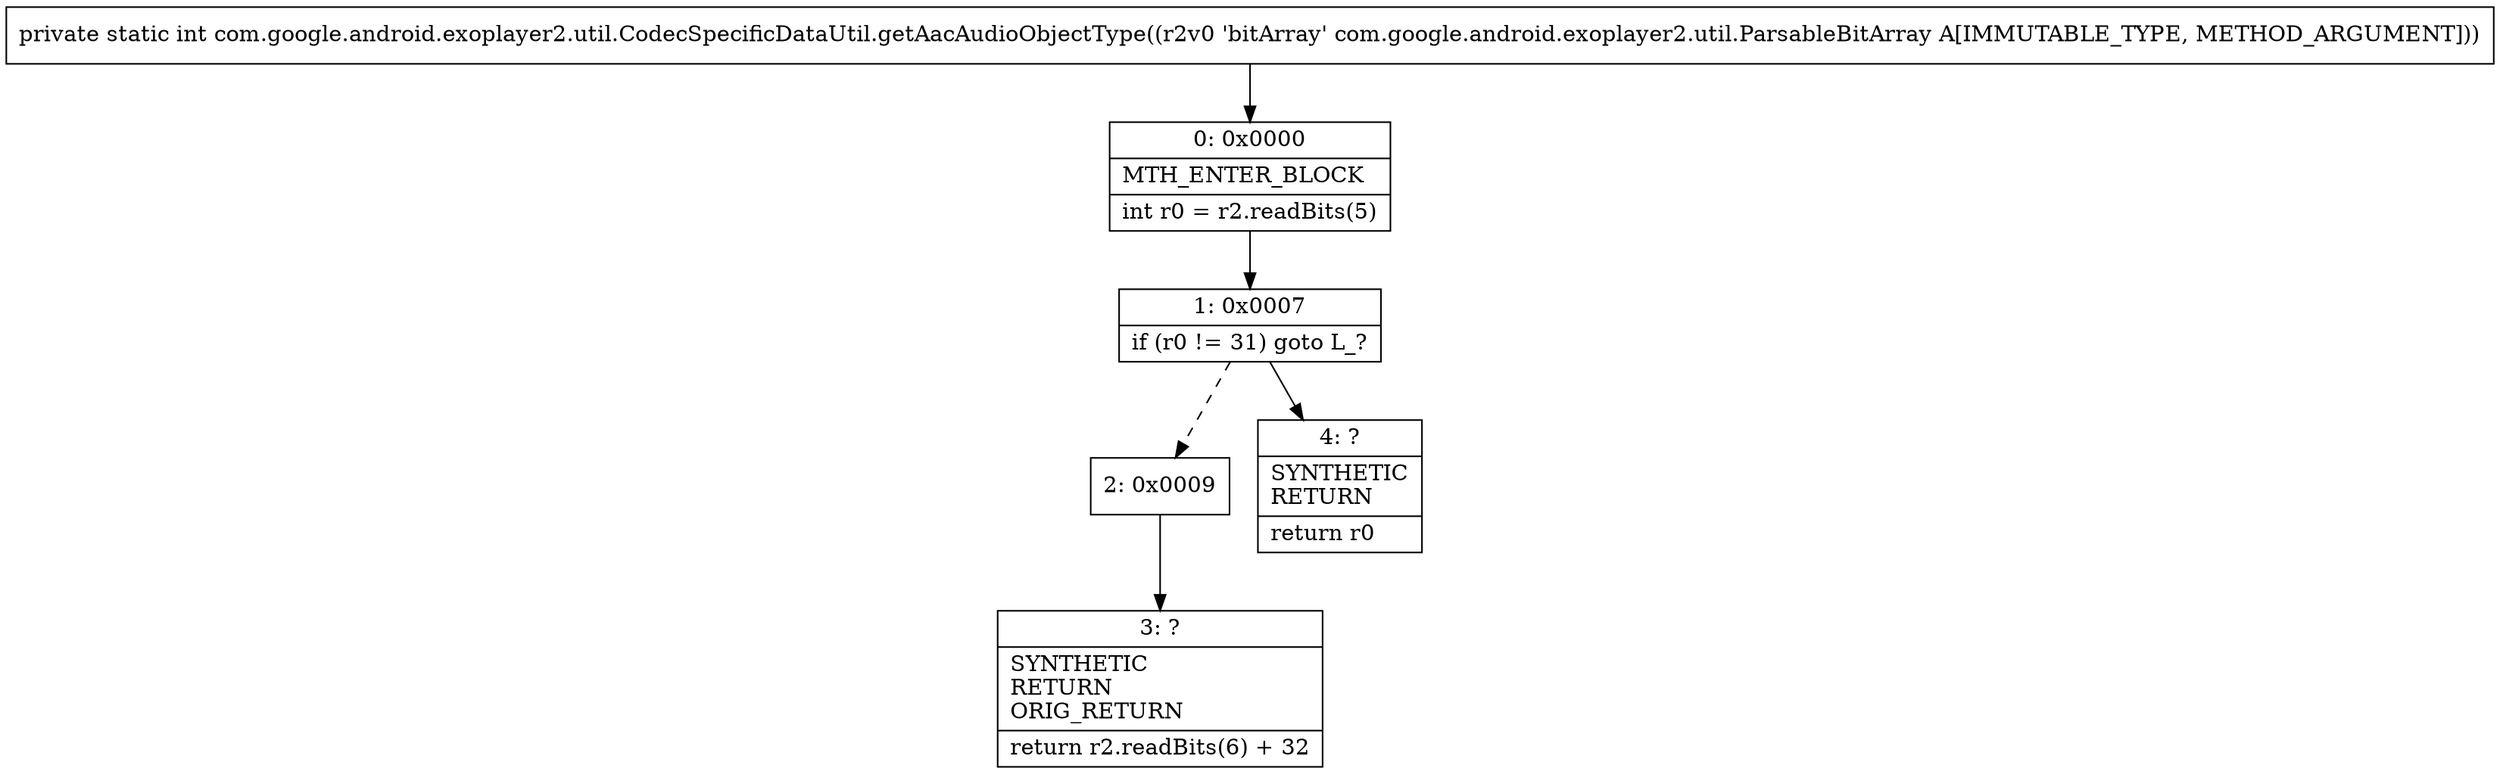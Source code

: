 digraph "CFG forcom.google.android.exoplayer2.util.CodecSpecificDataUtil.getAacAudioObjectType(Lcom\/google\/android\/exoplayer2\/util\/ParsableBitArray;)I" {
Node_0 [shape=record,label="{0\:\ 0x0000|MTH_ENTER_BLOCK\l|int r0 = r2.readBits(5)\l}"];
Node_1 [shape=record,label="{1\:\ 0x0007|if (r0 != 31) goto L_?\l}"];
Node_2 [shape=record,label="{2\:\ 0x0009}"];
Node_3 [shape=record,label="{3\:\ ?|SYNTHETIC\lRETURN\lORIG_RETURN\l|return r2.readBits(6) + 32\l}"];
Node_4 [shape=record,label="{4\:\ ?|SYNTHETIC\lRETURN\l|return r0\l}"];
MethodNode[shape=record,label="{private static int com.google.android.exoplayer2.util.CodecSpecificDataUtil.getAacAudioObjectType((r2v0 'bitArray' com.google.android.exoplayer2.util.ParsableBitArray A[IMMUTABLE_TYPE, METHOD_ARGUMENT])) }"];
MethodNode -> Node_0;
Node_0 -> Node_1;
Node_1 -> Node_2[style=dashed];
Node_1 -> Node_4;
Node_2 -> Node_3;
}

